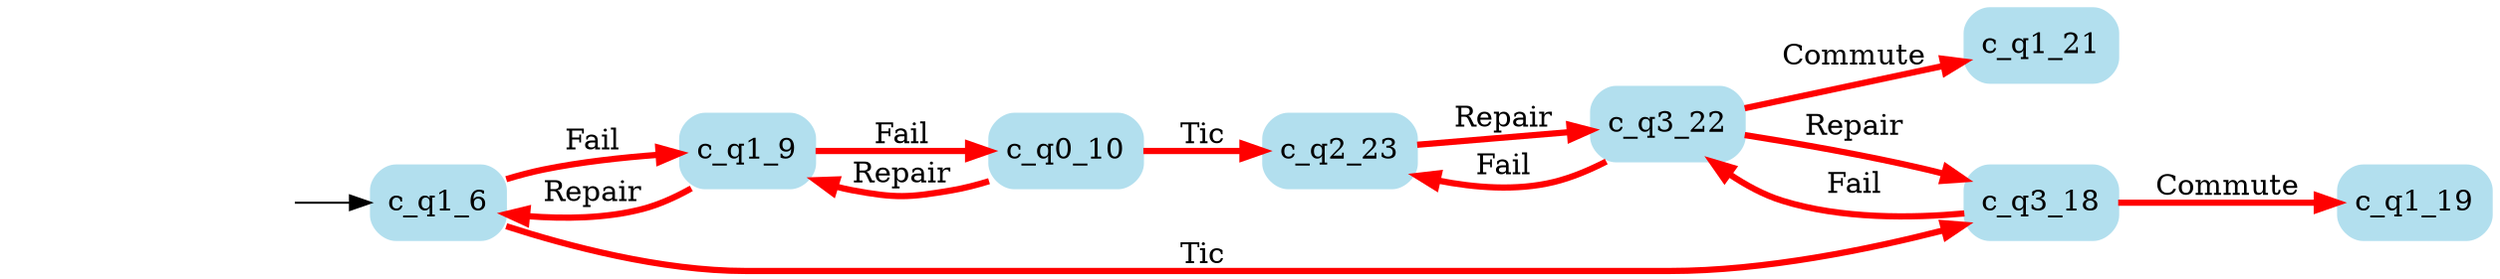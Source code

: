 digraph G {

	rankdir = LR;

	start_c_q1_6[style=invisible];

	node[shape=box, style="rounded, filled", color=lightblue2];

	c_q2_23[label="c_q2_23"];
	c_q0_10[label="c_q0_10"];
	c_q3_22[label="c_q3_22"];
	c_q1_9[label="c_q1_9"];
	c_q1_19[label="c_q1_19"];
	c_q1_21[label="c_q1_21"];
	c_q3_18[label="c_q3_18"];
	c_q1_6[label="c_q1_6"];

	start_c_q1_6 -> c_q1_6;
	c_q1_6 -> c_q1_9[label="Fail", penwidth=3, color=red];
	c_q1_9 -> c_q1_6[label="Repair", penwidth=3, color=red];
	c_q1_9 -> c_q0_10[label="Fail", penwidth=3, color=red];
	c_q1_6 -> c_q3_18[label="Tic", penwidth=3, color=red];
	c_q0_10 -> c_q1_9[label="Repair", penwidth=3, color=red];
	c_q0_10 -> c_q2_23[label="Tic", penwidth=3, color=red];
	c_q2_23 -> c_q3_22[label="Repair", penwidth=3, color=red];
	c_q3_18 -> c_q3_22[label="Fail", penwidth=3, color=red];
	c_q3_22 -> c_q3_18[label="Repair", penwidth=3, color=red];
	c_q3_18 -> c_q1_19[label="Commute", penwidth=3, color=red];
	c_q3_22 -> c_q1_21[label="Commute", penwidth=3, color=red];
	c_q3_22 -> c_q2_23[label="Fail", penwidth=3, color=red];

}